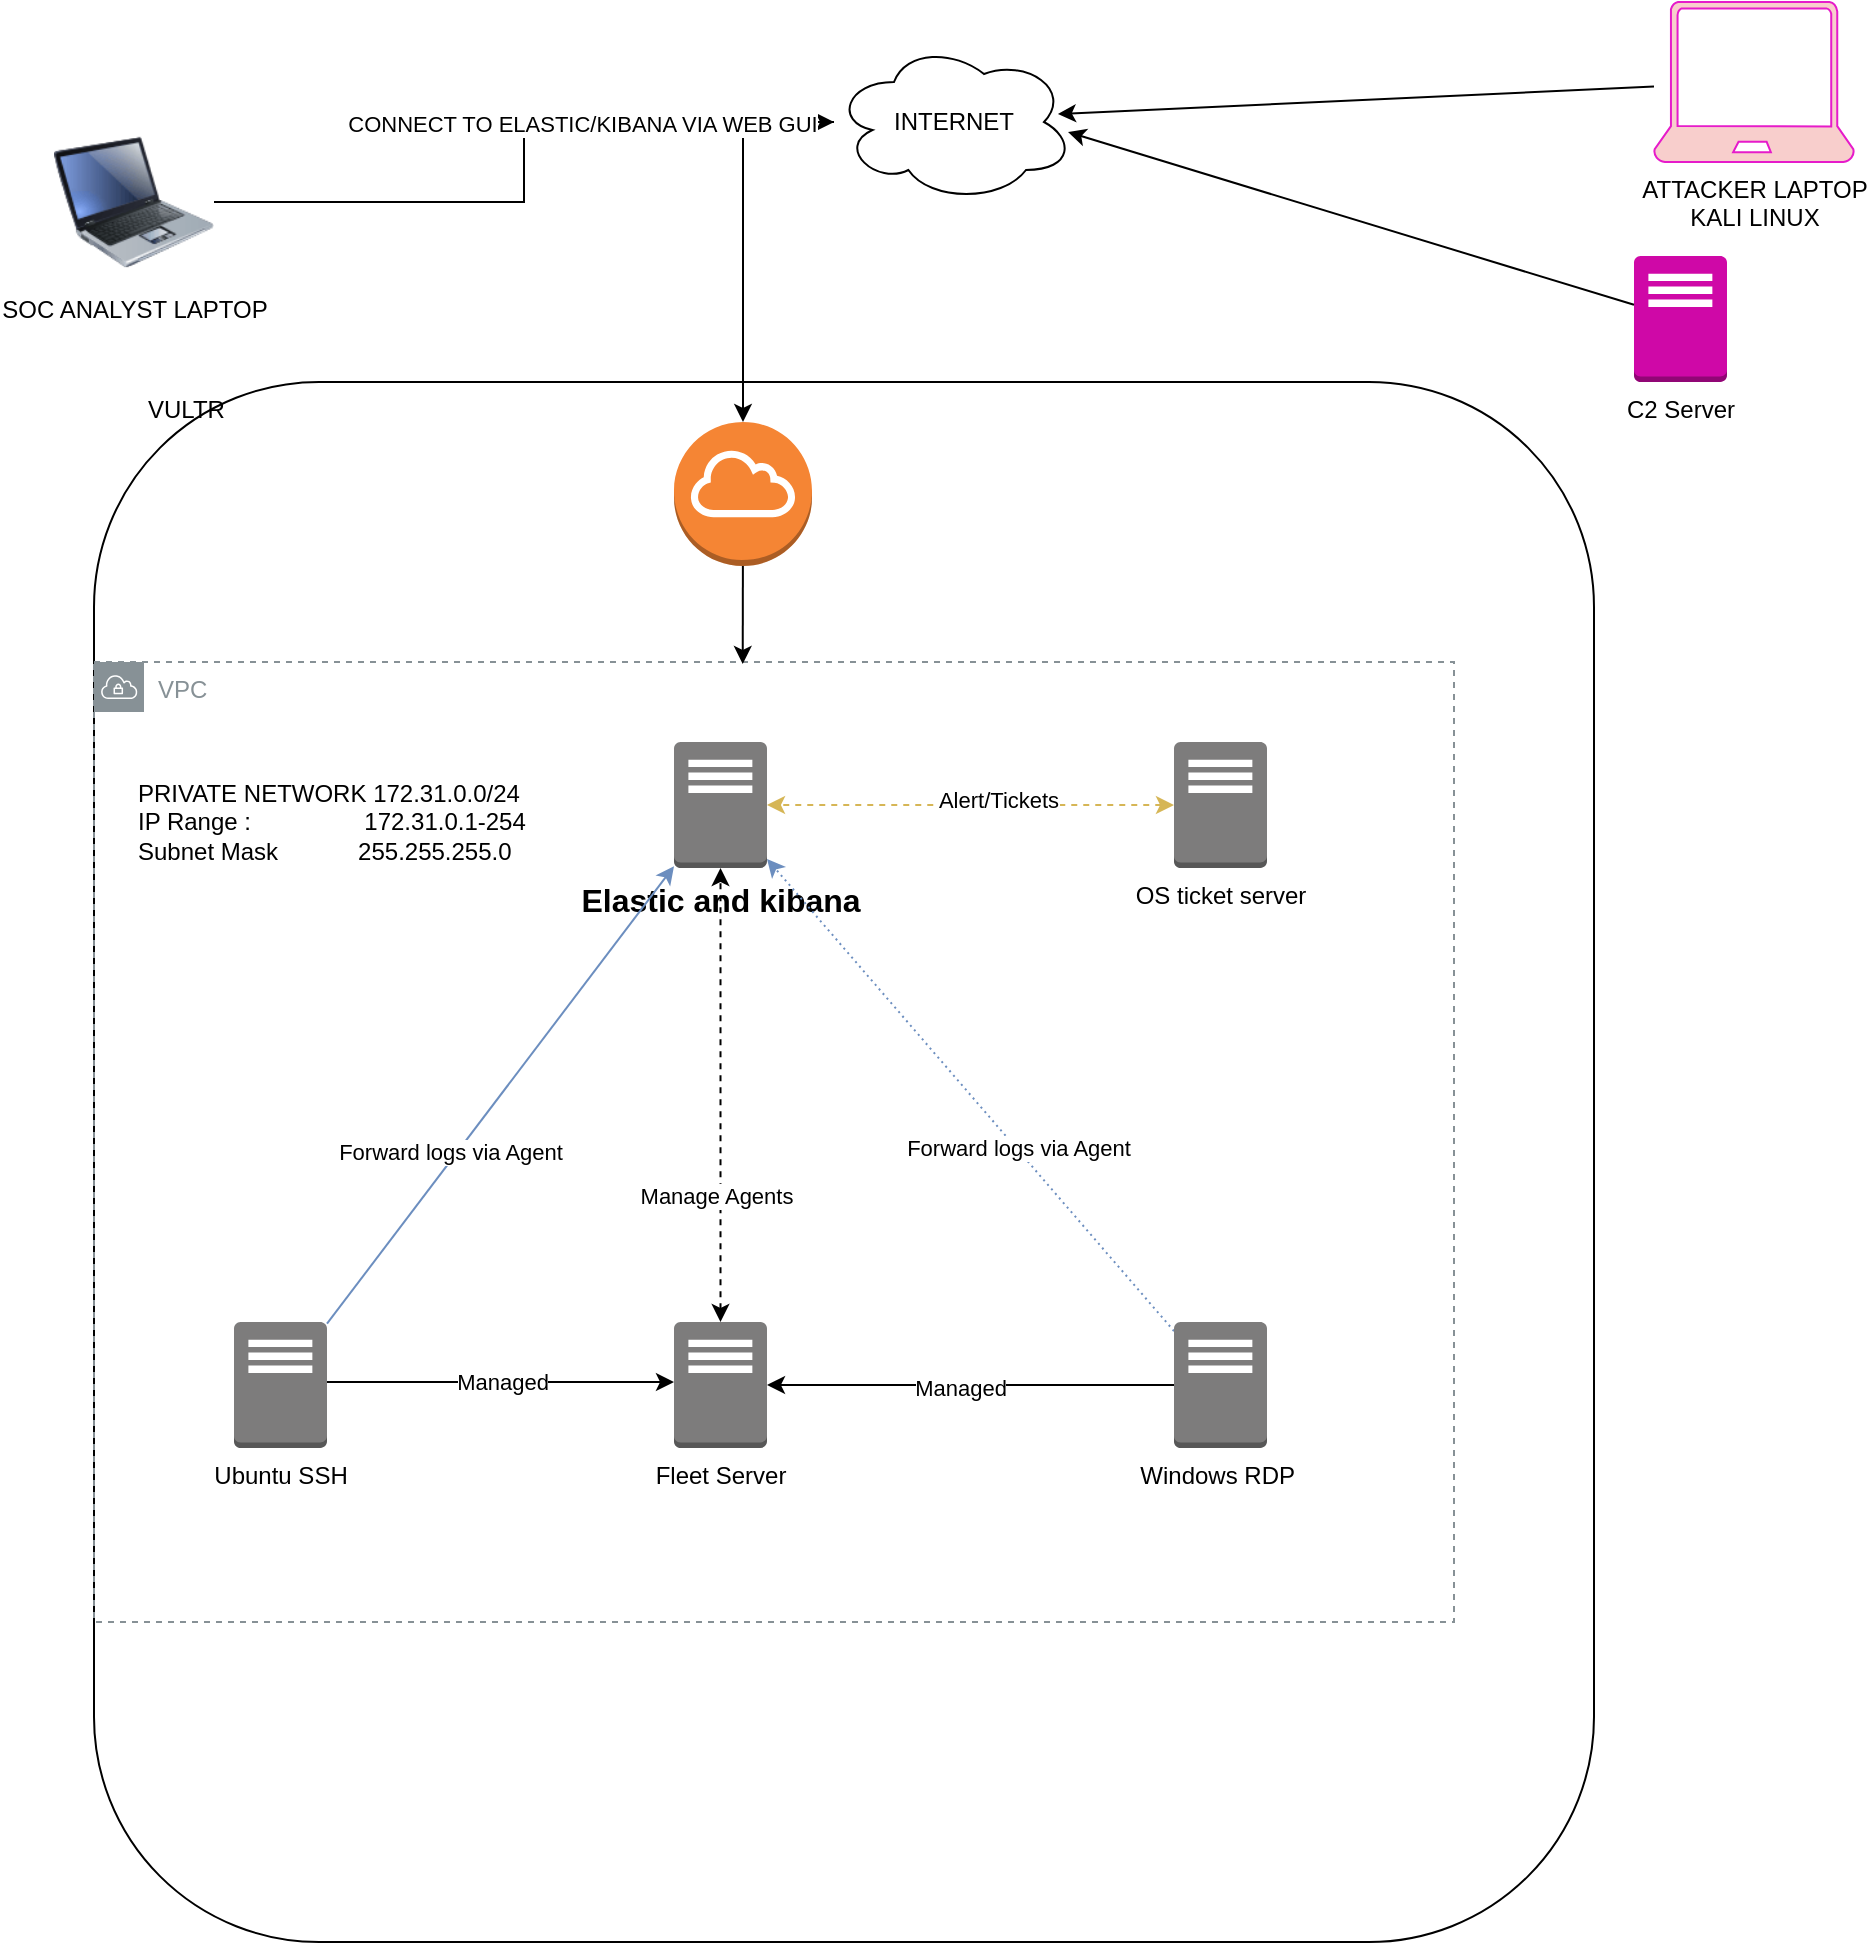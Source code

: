 <mxfile version="24.7.8">
  <diagram name="Page-1" id="PwyoF7ZDvkX6gVTJ02AX">
    <mxGraphModel dx="2284" dy="1838" grid="1" gridSize="10" guides="1" tooltips="1" connect="1" arrows="1" fold="1" page="1" pageScale="1" pageWidth="850" pageHeight="1100" math="0" shadow="0">
      <root>
        <mxCell id="0" />
        <mxCell id="1" parent="0" />
        <mxCell id="G-_GEDHwMI-fsUIYHCHh-8" value="VULTR" style="rounded=1;whiteSpace=wrap;html=1;align=left;verticalAlign=top;spacingLeft=25;spacingBottom=13;" vertex="1" parent="1">
          <mxGeometry x="20" y="-10" width="750" height="780" as="geometry" />
        </mxCell>
        <mxCell id="G-_GEDHwMI-fsUIYHCHh-9" value="VPC" style="sketch=0;outlineConnect=0;gradientColor=none;html=1;whiteSpace=wrap;fontSize=12;fontStyle=0;shape=mxgraph.aws4.group;grIcon=mxgraph.aws4.group_vpc;strokeColor=#879196;fillColor=none;verticalAlign=top;align=left;spacingLeft=30;fontColor=#879196;dashed=1;movable=1;resizable=1;rotatable=1;deletable=1;editable=1;locked=0;connectable=1;" vertex="1" parent="1">
          <mxGeometry x="20" y="130" width="680" height="480" as="geometry" />
        </mxCell>
        <mxCell id="G-_GEDHwMI-fsUIYHCHh-2" value="&lt;b&gt;&lt;font style=&quot;font-size: 16px;&quot;&gt;Elastic and kibana&lt;/font&gt;&lt;/b&gt;" style="outlineConnect=0;dashed=0;verticalLabelPosition=bottom;verticalAlign=top;align=center;html=1;shape=mxgraph.aws3.traditional_server;fillColor=#7D7C7C;gradientColor=none;" vertex="1" parent="1">
          <mxGeometry x="310" y="170" width="46.5" height="63" as="geometry" />
        </mxCell>
        <mxCell id="G-_GEDHwMI-fsUIYHCHh-3" value="C2 Server" style="outlineConnect=0;dashed=0;verticalLabelPosition=bottom;verticalAlign=top;align=center;html=1;shape=mxgraph.aws3.traditional_server;fillColor=#CF08A7;gradientColor=none;" vertex="1" parent="1">
          <mxGeometry x="790" y="-73" width="46.5" height="63" as="geometry" />
        </mxCell>
        <mxCell id="G-_GEDHwMI-fsUIYHCHh-14" style="edgeStyle=orthogonalEdgeStyle;rounded=0;orthogonalLoop=1;jettySize=auto;html=1;endArrow=classic;endFill=1;startArrow=classic;startFill=1;dashed=1;fillColor=#fff2cc;strokeColor=#d6b656;" edge="1" parent="1" source="G-_GEDHwMI-fsUIYHCHh-4" target="G-_GEDHwMI-fsUIYHCHh-2">
          <mxGeometry relative="1" as="geometry" />
        </mxCell>
        <mxCell id="G-_GEDHwMI-fsUIYHCHh-15" value="Alert/Tickets" style="edgeLabel;html=1;align=center;verticalAlign=middle;resizable=0;points=[];" vertex="1" connectable="0" parent="G-_GEDHwMI-fsUIYHCHh-14">
          <mxGeometry x="-0.132" y="-3" relative="1" as="geometry">
            <mxPoint as="offset" />
          </mxGeometry>
        </mxCell>
        <mxCell id="G-_GEDHwMI-fsUIYHCHh-4" value="OS ticket server" style="outlineConnect=0;dashed=0;verticalLabelPosition=bottom;verticalAlign=top;align=center;html=1;shape=mxgraph.aws3.traditional_server;fillColor=#7D7C7C;gradientColor=none;" vertex="1" parent="1">
          <mxGeometry x="560" y="170" width="46.5" height="63" as="geometry" />
        </mxCell>
        <mxCell id="G-_GEDHwMI-fsUIYHCHh-13" style="rounded=0;orthogonalLoop=1;jettySize=auto;html=1;startArrow=classic;startFill=1;dashed=1;" edge="1" parent="1" source="G-_GEDHwMI-fsUIYHCHh-5" target="G-_GEDHwMI-fsUIYHCHh-2">
          <mxGeometry relative="1" as="geometry" />
        </mxCell>
        <mxCell id="G-_GEDHwMI-fsUIYHCHh-16" value="Manage Agents" style="edgeLabel;html=1;align=center;verticalAlign=middle;resizable=0;points=[];" vertex="1" connectable="0" parent="G-_GEDHwMI-fsUIYHCHh-13">
          <mxGeometry x="-0.445" y="3" relative="1" as="geometry">
            <mxPoint as="offset" />
          </mxGeometry>
        </mxCell>
        <mxCell id="G-_GEDHwMI-fsUIYHCHh-5" value="Fleet Server" style="outlineConnect=0;dashed=0;verticalLabelPosition=bottom;verticalAlign=top;align=center;html=1;shape=mxgraph.aws3.traditional_server;fillColor=#7D7C7C;gradientColor=none;" vertex="1" parent="1">
          <mxGeometry x="310" y="460" width="46.5" height="63" as="geometry" />
        </mxCell>
        <mxCell id="G-_GEDHwMI-fsUIYHCHh-11" value="Managed" style="edgeStyle=orthogonalEdgeStyle;rounded=0;orthogonalLoop=1;jettySize=auto;html=1;" edge="1" parent="1" source="G-_GEDHwMI-fsUIYHCHh-6" target="G-_GEDHwMI-fsUIYHCHh-5">
          <mxGeometry relative="1" as="geometry">
            <Array as="points">
              <mxPoint x="280" y="490" />
              <mxPoint x="280" y="490" />
            </Array>
          </mxGeometry>
        </mxCell>
        <mxCell id="G-_GEDHwMI-fsUIYHCHh-17" style="rounded=0;orthogonalLoop=1;jettySize=auto;html=1;fillColor=#dae8fc;strokeColor=#6c8ebf;" edge="1" parent="1" source="G-_GEDHwMI-fsUIYHCHh-6" target="G-_GEDHwMI-fsUIYHCHh-2">
          <mxGeometry relative="1" as="geometry" />
        </mxCell>
        <mxCell id="G-_GEDHwMI-fsUIYHCHh-19" value="Forward logs via Agent" style="edgeLabel;html=1;align=center;verticalAlign=middle;resizable=0;points=[];" vertex="1" connectable="0" parent="G-_GEDHwMI-fsUIYHCHh-17">
          <mxGeometry x="-0.265" y="3" relative="1" as="geometry">
            <mxPoint as="offset" />
          </mxGeometry>
        </mxCell>
        <mxCell id="G-_GEDHwMI-fsUIYHCHh-6" value="Ubuntu SSH" style="outlineConnect=0;dashed=0;verticalLabelPosition=bottom;verticalAlign=top;align=center;html=1;shape=mxgraph.aws3.traditional_server;fillColor=#7D7C7C;gradientColor=none;" vertex="1" parent="1">
          <mxGeometry x="90" y="460" width="46.5" height="63" as="geometry" />
        </mxCell>
        <mxCell id="G-_GEDHwMI-fsUIYHCHh-18" style="rounded=0;orthogonalLoop=1;jettySize=auto;html=1;fillColor=#dae8fc;strokeColor=#6c8ebf;dashed=1;dashPattern=1 2;" edge="1" parent="1" source="G-_GEDHwMI-fsUIYHCHh-7" target="G-_GEDHwMI-fsUIYHCHh-2">
          <mxGeometry relative="1" as="geometry" />
        </mxCell>
        <mxCell id="G-_GEDHwMI-fsUIYHCHh-20" value="Forward logs via Agent" style="edgeLabel;html=1;align=center;verticalAlign=middle;resizable=0;points=[];" vertex="1" connectable="0" parent="G-_GEDHwMI-fsUIYHCHh-18">
          <mxGeometry x="-0.219" y="-1" relative="1" as="geometry">
            <mxPoint y="1" as="offset" />
          </mxGeometry>
        </mxCell>
        <mxCell id="G-_GEDHwMI-fsUIYHCHh-7" value="Windows RDP&amp;nbsp;" style="outlineConnect=0;dashed=0;verticalLabelPosition=bottom;verticalAlign=top;align=center;html=1;shape=mxgraph.aws3.traditional_server;fillColor=#7D7C7C;gradientColor=none;" vertex="1" parent="1">
          <mxGeometry x="560" y="460" width="46.5" height="63" as="geometry" />
        </mxCell>
        <mxCell id="G-_GEDHwMI-fsUIYHCHh-10" style="edgeStyle=orthogonalEdgeStyle;rounded=0;orthogonalLoop=1;jettySize=auto;html=1;entryX=1;entryY=0.5;entryDx=0;entryDy=0;entryPerimeter=0;" edge="1" parent="1" source="G-_GEDHwMI-fsUIYHCHh-7" target="G-_GEDHwMI-fsUIYHCHh-5">
          <mxGeometry relative="1" as="geometry" />
        </mxCell>
        <mxCell id="G-_GEDHwMI-fsUIYHCHh-12" value="Managed" style="edgeLabel;html=1;align=center;verticalAlign=middle;resizable=0;points=[];" vertex="1" connectable="0" parent="G-_GEDHwMI-fsUIYHCHh-10">
          <mxGeometry x="0.056" y="1" relative="1" as="geometry">
            <mxPoint as="offset" />
          </mxGeometry>
        </mxCell>
        <mxCell id="G-_GEDHwMI-fsUIYHCHh-21" value="PRIVATE NETWORK&amp;nbsp;&lt;span style=&quot;background-color: initial;&quot;&gt;172.31.0.0/24&lt;/span&gt;&lt;div&gt;IP Range :&amp;nbsp; &amp;nbsp; &amp;nbsp; &amp;nbsp; &amp;nbsp; &amp;nbsp; &amp;nbsp; &amp;nbsp; &amp;nbsp;172.31.0.1-254&lt;/div&gt;&lt;div&gt;Subnet Mask&amp;nbsp; &amp;nbsp; &amp;nbsp; &amp;nbsp; &amp;nbsp; &amp;nbsp; 255.255.255.0&lt;/div&gt;" style="text;html=1;align=left;verticalAlign=middle;whiteSpace=wrap;rounded=0;" vertex="1" parent="1">
          <mxGeometry x="40" y="160" width="210" height="100" as="geometry" />
        </mxCell>
        <mxCell id="G-_GEDHwMI-fsUIYHCHh-22" value="" style="outlineConnect=0;dashed=0;verticalLabelPosition=bottom;verticalAlign=top;align=center;html=1;shape=mxgraph.aws3.internet_gateway;fillColor=#F58534;gradientColor=none;" vertex="1" parent="1">
          <mxGeometry x="310" y="10" width="69" height="72" as="geometry" />
        </mxCell>
        <mxCell id="G-_GEDHwMI-fsUIYHCHh-25" value="INTERNET" style="ellipse;shape=cloud;whiteSpace=wrap;html=1;" vertex="1" parent="1">
          <mxGeometry x="390" y="-180" width="120" height="80" as="geometry" />
        </mxCell>
        <mxCell id="G-_GEDHwMI-fsUIYHCHh-26" style="rounded=0;orthogonalLoop=1;jettySize=auto;html=1;edgeStyle=orthogonalEdgeStyle;" edge="1" parent="1" source="G-_GEDHwMI-fsUIYHCHh-25" target="G-_GEDHwMI-fsUIYHCHh-22">
          <mxGeometry relative="1" as="geometry" />
        </mxCell>
        <mxCell id="G-_GEDHwMI-fsUIYHCHh-31" style="rounded=0;orthogonalLoop=1;jettySize=auto;html=1;entryX=0.477;entryY=0.002;entryDx=0;entryDy=0;entryPerimeter=0;" edge="1" parent="1" source="G-_GEDHwMI-fsUIYHCHh-22" target="G-_GEDHwMI-fsUIYHCHh-9">
          <mxGeometry relative="1" as="geometry" />
        </mxCell>
        <mxCell id="G-_GEDHwMI-fsUIYHCHh-33" style="edgeStyle=orthogonalEdgeStyle;rounded=0;orthogonalLoop=1;jettySize=auto;html=1;" edge="1" parent="1" source="G-_GEDHwMI-fsUIYHCHh-32" target="G-_GEDHwMI-fsUIYHCHh-25">
          <mxGeometry relative="1" as="geometry" />
        </mxCell>
        <mxCell id="G-_GEDHwMI-fsUIYHCHh-34" value="CONNECT TO ELASTIC/KIBANA VIA WEB GUI" style="edgeLabel;html=1;align=center;verticalAlign=middle;resizable=0;points=[];" vertex="1" connectable="0" parent="G-_GEDHwMI-fsUIYHCHh-33">
          <mxGeometry x="0.278" y="-1" relative="1" as="geometry">
            <mxPoint as="offset" />
          </mxGeometry>
        </mxCell>
        <mxCell id="G-_GEDHwMI-fsUIYHCHh-32" value="SOC ANALYST LAPTOP" style="image;html=1;image=img/lib/clip_art/computers/Laptop_128x128.png" vertex="1" parent="1">
          <mxGeometry y="-140" width="80" height="80" as="geometry" />
        </mxCell>
        <mxCell id="G-_GEDHwMI-fsUIYHCHh-36" value="&lt;span style=&quot;background-color: rgb(255, 255, 255);&quot;&gt;ATTACKER LAPTOP&lt;/span&gt;&lt;br&gt;&lt;span style=&quot;background-color: rgb(255, 255, 255);&quot;&gt;KALI LINUX&lt;/span&gt;" style="verticalLabelPosition=bottom;html=1;verticalAlign=top;align=center;strokeColor=#E61BCA;fillColor=#f8cecc;shape=mxgraph.azure.laptop;pointerEvents=1;" vertex="1" parent="1">
          <mxGeometry x="800" y="-200" width="100" height="80" as="geometry" />
        </mxCell>
        <mxCell id="G-_GEDHwMI-fsUIYHCHh-38" style="rounded=0;orthogonalLoop=1;jettySize=auto;html=1;entryX=0.933;entryY=0.45;entryDx=0;entryDy=0;entryPerimeter=0;" edge="1" parent="1" source="G-_GEDHwMI-fsUIYHCHh-36" target="G-_GEDHwMI-fsUIYHCHh-25">
          <mxGeometry relative="1" as="geometry" />
        </mxCell>
        <mxCell id="G-_GEDHwMI-fsUIYHCHh-39" style="rounded=0;orthogonalLoop=1;jettySize=auto;html=1;entryX=0.975;entryY=0.563;entryDx=0;entryDy=0;entryPerimeter=0;" edge="1" parent="1" source="G-_GEDHwMI-fsUIYHCHh-3" target="G-_GEDHwMI-fsUIYHCHh-25">
          <mxGeometry relative="1" as="geometry" />
        </mxCell>
      </root>
    </mxGraphModel>
  </diagram>
</mxfile>

